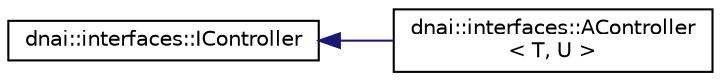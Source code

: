 digraph "Graphical Class Hierarchy"
{
  edge [fontname="Helvetica",fontsize="10",labelfontname="Helvetica",labelfontsize="10"];
  node [fontname="Helvetica",fontsize="10",shape=record];
  rankdir="LR";
  Node1 [label="dnai::interfaces::IController",height=0.2,width=0.4,color="black", fillcolor="white", style="filled",URL="$classdnai_1_1interfaces_1_1_i_controller.html"];
  Node1 -> Node2 [dir="back",color="midnightblue",fontsize="10",style="solid",fontname="Helvetica"];
  Node2 [label="dnai::interfaces::AController\l\< T, U \>",height=0.2,width=0.4,color="black", fillcolor="white", style="filled",URL="$classdnai_1_1interfaces_1_1_a_controller.html"];
}
